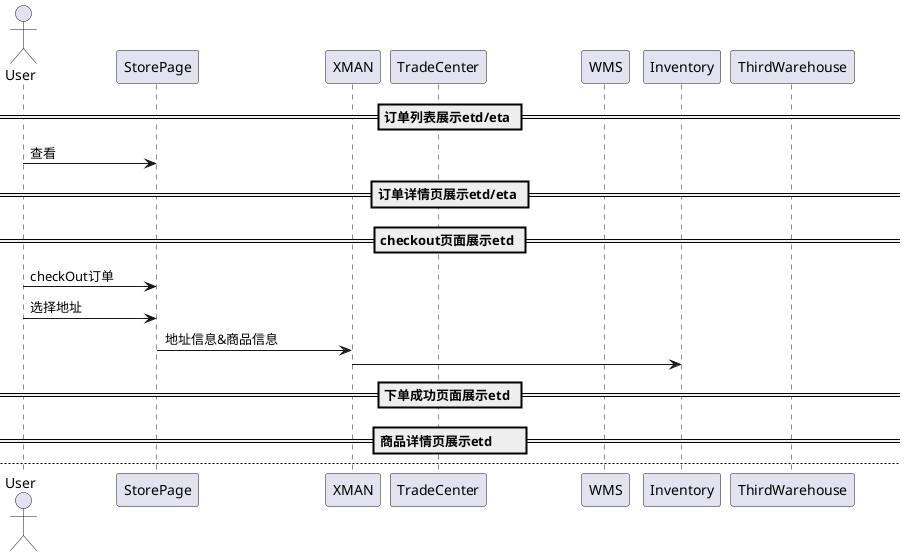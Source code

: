 @startuml
actor User
participant StorePage as pageInfo
participant XMAN as xman
participant TradeCenter as tc
participant WMS as wms
participant Inventory as inv
participant ThirdWarehouse as warehouse
== 订单列表展示etd/eta ==
User-> pageInfo:查看

== 订单详情页展示etd/eta ==

== checkout页面展示etd ==
User        ->      pageInfo    :checkOut订单
User        ->      pageInfo    :选择地址
pageInfo    ->      xman        :地址信息&商品信息
xman        ->      inv         :
== 下单成功页面展示etd ==

== 商品详情页展示etd	 ==


newpage 下单流程
User        ->  pageInfo:<font color=red><b>[1] </font>购物车列表页面
activate pageInfo
pageInfo    ->  xman    :用户信息&商品信息
xman        ->  inv     :地址信息&商品信息
xman        <-  inv     :路由信息&<font color=red>原始ETD/原始ETD
pageInfo    <-  xman    :路由信息&<font color=red>原始ETD/原始ETD
deactivate pageInfo

User        ->  pageInfo:<font color=red><b>[2] </font>提交订单
activate pageInfo
pageInfo    ->  xman    :订单信息
xman        ->  inv     :地址信息&商品信息
xman        <-  inv     :<font color=red>原始ETD/原始ETA
pageInfo    <-  xman    :<font color=red>原始ETD/原始ETA
deactivate pageInfo

User        ->  pageInfo:<font color=red><b>[3] </font>支付订单
activate pageInfo
pageInfo    ->  xman    :订单信息
xman        ->  tc      :订单信息
tc          ->  tc      :保存订单
deactivate pageInfo
tc        -->  wms      :订单信息&地址信息(MQ)
wms         ->  inv     :实占库存
wms         <-  inv     :<font color=red>ETD/ETD
note right
对用户透明，意义在于
为其他订单计算ETD/ETA作依据
end note
wms         ->  warehouse     :推送到第三方仓库
warehouse   ->  warehouse     :出库
warehouse   ->  wms     :物流信息
wms         -->  tc      :物流信息(MQ)

@enduml